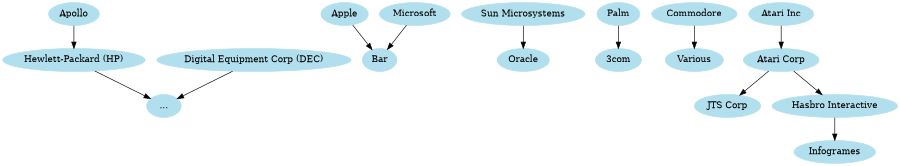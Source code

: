 digraph techcompanies {
    size="6,6";
    node [color=lightblue2, style=filled];
    "Apollo" -> "Hewlett-Packard (HP)"; /* Founded 1980, Acquired 1989 */
    "Digital Equipment Corp (DEC)" -> "...";
    "Hewlett-Packard (HP)" -> "...";
    "Apple" -> "Bar";
    "Microsoft" -> "Bar";
    "Sun Microsystems" -> "Oracle";
    "Palm" -> "3com";
    "Commodore" -> "Various";
    "Atari Inc" -> "Atari Corp";
    "Atari Corp" -> "JTS Corp";
    "Atari Corp" -> "Hasbro Interactive";
    "Hasbro Interactive" -> "Infogrames";

}